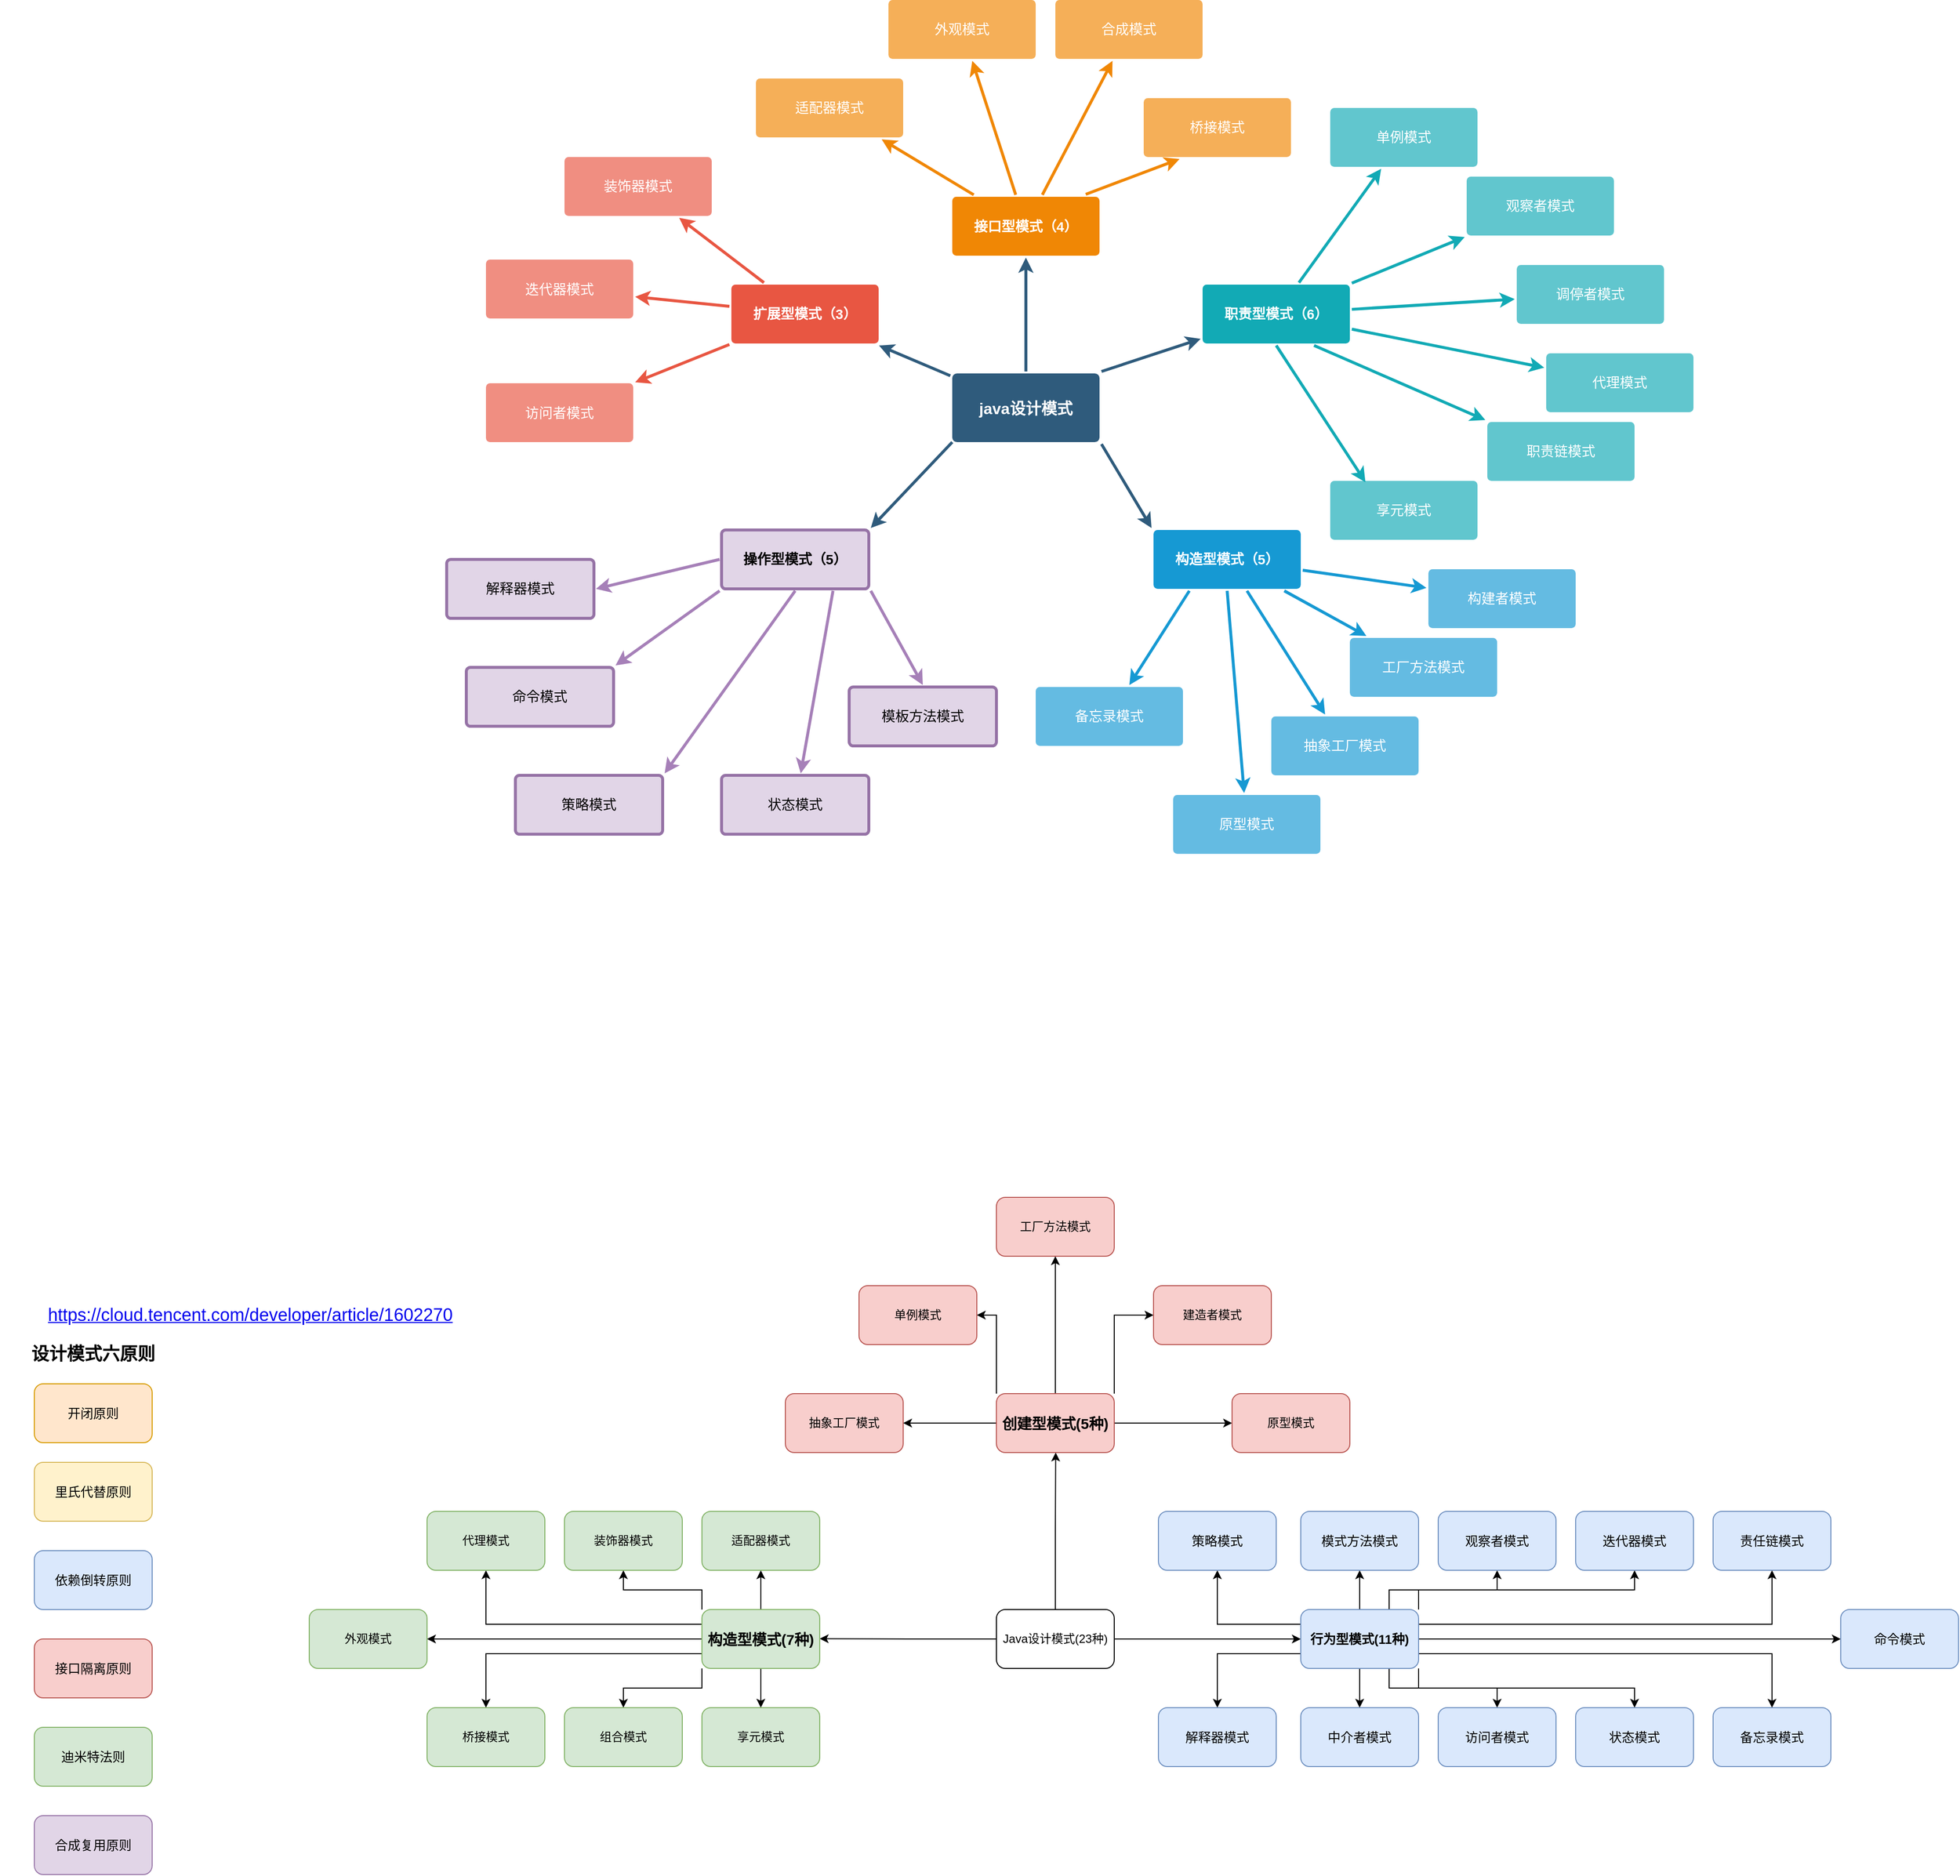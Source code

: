 <mxfile version="20.3.3" type="github">
  <diagram id="6a731a19-8d31-9384-78a2-239565b7b9f0" name="Page-1">
    <mxGraphModel dx="3200" dy="1978" grid="1" gridSize="10" guides="1" tooltips="1" connect="1" arrows="1" fold="1" page="1" pageScale="1" pageWidth="1169" pageHeight="827" background="none" math="0" shadow="0">
      <root>
        <mxCell id="0" />
        <mxCell id="1" parent="0" />
        <mxCell id="1745" value="" style="edgeStyle=none;rounded=0;jumpStyle=none;html=1;shadow=0;labelBackgroundColor=none;startArrow=none;startFill=0;endArrow=classic;endFill=1;jettySize=auto;orthogonalLoop=1;strokeColor=#2F5B7C;strokeWidth=3;fontFamily=Helvetica;fontSize=16;fontColor=#23445D;spacing=5;" parent="1" source="1749" target="1764" edge="1">
          <mxGeometry relative="1" as="geometry" />
        </mxCell>
        <mxCell id="1746" value="" style="edgeStyle=none;rounded=0;jumpStyle=none;html=1;shadow=0;labelBackgroundColor=none;startArrow=none;startFill=0;endArrow=classic;endFill=1;jettySize=auto;orthogonalLoop=1;strokeColor=#2F5B7C;strokeWidth=3;fontFamily=Helvetica;fontSize=16;fontColor=#23445D;spacing=5;exitX=1;exitY=0;exitDx=0;exitDy=0;" parent="1" source="1749" target="1771" edge="1">
          <mxGeometry relative="1" as="geometry" />
        </mxCell>
        <mxCell id="1747" value="" style="edgeStyle=none;rounded=0;jumpStyle=none;html=1;shadow=0;labelBackgroundColor=none;startArrow=none;startFill=0;endArrow=classic;endFill=1;jettySize=auto;orthogonalLoop=1;strokeColor=#2F5B7C;strokeWidth=3;fontFamily=Helvetica;fontSize=16;fontColor=#23445D;spacing=5;exitX=1;exitY=1;exitDx=0;exitDy=0;entryX=0;entryY=0;entryDx=0;entryDy=0;" parent="1" source="1749" target="1760" edge="1">
          <mxGeometry relative="1" as="geometry" />
        </mxCell>
        <mxCell id="1748" value="" style="edgeStyle=none;rounded=0;jumpStyle=none;html=1;shadow=0;labelBackgroundColor=none;startArrow=none;startFill=0;endArrow=classic;endFill=1;jettySize=auto;orthogonalLoop=1;strokeColor=#2F5B7C;strokeWidth=3;fontFamily=Helvetica;fontSize=16;fontColor=#23445D;spacing=5;" parent="1" source="1749" target="1753" edge="1">
          <mxGeometry relative="1" as="geometry" />
        </mxCell>
        <mxCell id="1749" value="java设计模式" style="rounded=1;whiteSpace=wrap;html=1;shadow=0;labelBackgroundColor=none;strokeColor=none;strokeWidth=3;fillColor=#2F5B7C;fontFamily=Helvetica;fontSize=16;fontColor=#FFFFFF;align=center;fontStyle=1;spacing=5;arcSize=7;perimeterSpacing=2;" parent="1" vertex="1">
          <mxGeometry x="495" y="380.5" width="150" height="70" as="geometry" />
        </mxCell>
        <mxCell id="1750" value="" style="edgeStyle=none;rounded=1;jumpStyle=none;html=1;shadow=0;labelBackgroundColor=none;startArrow=none;startFill=0;jettySize=auto;orthogonalLoop=1;strokeColor=#E85642;strokeWidth=3;fontFamily=Helvetica;fontSize=14;fontColor=#FFFFFF;spacing=5;fontStyle=1;fillColor=#b0e3e6;" parent="1" source="1753" target="1756" edge="1">
          <mxGeometry relative="1" as="geometry" />
        </mxCell>
        <mxCell id="1751" value="" style="edgeStyle=none;rounded=1;jumpStyle=none;html=1;shadow=0;labelBackgroundColor=none;startArrow=none;startFill=0;jettySize=auto;orthogonalLoop=1;strokeColor=#E85642;strokeWidth=3;fontFamily=Helvetica;fontSize=14;fontColor=#FFFFFF;spacing=5;fontStyle=1;fillColor=#b0e3e6;" parent="1" source="1753" target="1755" edge="1">
          <mxGeometry relative="1" as="geometry" />
        </mxCell>
        <mxCell id="1752" value="" style="edgeStyle=none;rounded=1;jumpStyle=none;html=1;shadow=0;labelBackgroundColor=none;startArrow=none;startFill=0;jettySize=auto;orthogonalLoop=1;strokeColor=#E85642;strokeWidth=3;fontFamily=Helvetica;fontSize=14;fontColor=#FFFFFF;spacing=5;fontStyle=1;fillColor=#b0e3e6;" parent="1" source="1753" target="1754" edge="1">
          <mxGeometry relative="1" as="geometry" />
        </mxCell>
        <mxCell id="1753" value="扩展型模式（3）" style="rounded=1;whiteSpace=wrap;html=1;shadow=0;labelBackgroundColor=none;strokeColor=none;strokeWidth=3;fillColor=#e85642;fontFamily=Helvetica;fontSize=14;fontColor=#FFFFFF;align=center;spacing=5;fontStyle=1;arcSize=7;perimeterSpacing=2;" parent="1" vertex="1">
          <mxGeometry x="270" y="290" width="150" height="60" as="geometry" />
        </mxCell>
        <mxCell id="1754" value="访问者模式" style="rounded=1;whiteSpace=wrap;html=1;shadow=0;labelBackgroundColor=none;strokeColor=none;strokeWidth=3;fillColor=#f08e81;fontFamily=Helvetica;fontSize=14;fontColor=#FFFFFF;align=center;spacing=5;fontStyle=0;arcSize=7;perimeterSpacing=2;" parent="1" vertex="1">
          <mxGeometry x="20" y="390.5" width="150" height="60" as="geometry" />
        </mxCell>
        <mxCell id="1755" value="迭代器模式" style="rounded=1;whiteSpace=wrap;html=1;shadow=0;labelBackgroundColor=none;strokeColor=none;strokeWidth=3;fillColor=#f08e81;fontFamily=Helvetica;fontSize=14;fontColor=#FFFFFF;align=center;spacing=5;fontStyle=0;arcSize=7;perimeterSpacing=2;" parent="1" vertex="1">
          <mxGeometry x="20" y="264.5" width="150" height="60" as="geometry" />
        </mxCell>
        <mxCell id="1756" value="装饰器模式" style="rounded=1;whiteSpace=wrap;html=1;shadow=0;labelBackgroundColor=none;strokeColor=none;strokeWidth=3;fillColor=#f08e81;fontFamily=Helvetica;fontSize=14;fontColor=#FFFFFF;align=center;spacing=5;fontStyle=0;arcSize=7;perimeterSpacing=2;" parent="1" vertex="1">
          <mxGeometry x="100" y="160" width="150" height="60" as="geometry" />
        </mxCell>
        <mxCell id="1757" value="" style="edgeStyle=none;rounded=0;jumpStyle=none;html=1;shadow=0;labelBackgroundColor=none;startArrow=none;startFill=0;endArrow=classic;endFill=1;jettySize=auto;orthogonalLoop=1;strokeColor=#1699D3;strokeWidth=3;fontFamily=Helvetica;fontSize=14;fontColor=#FFFFFF;spacing=5;" parent="1" source="1760" target="1763" edge="1">
          <mxGeometry relative="1" as="geometry" />
        </mxCell>
        <mxCell id="1758" value="" style="edgeStyle=none;rounded=0;jumpStyle=none;html=1;shadow=0;labelBackgroundColor=none;startArrow=none;startFill=0;endArrow=classic;endFill=1;jettySize=auto;orthogonalLoop=1;strokeColor=#1699D3;strokeWidth=3;fontFamily=Helvetica;fontSize=14;fontColor=#FFFFFF;spacing=5;" parent="1" source="1760" target="1762" edge="1">
          <mxGeometry relative="1" as="geometry" />
        </mxCell>
        <mxCell id="1759" value="" style="edgeStyle=none;rounded=0;jumpStyle=none;html=1;shadow=0;labelBackgroundColor=none;startArrow=none;startFill=0;endArrow=classic;endFill=1;jettySize=auto;orthogonalLoop=1;strokeColor=#1699D3;strokeWidth=3;fontFamily=Helvetica;fontSize=14;fontColor=#FFFFFF;spacing=5;" parent="1" source="1760" target="1761" edge="1">
          <mxGeometry relative="1" as="geometry" />
        </mxCell>
        <mxCell id="1760" value="构造型模式（5）" style="rounded=1;whiteSpace=wrap;html=1;shadow=0;labelBackgroundColor=none;strokeColor=none;strokeWidth=3;fillColor=#1699d3;fontFamily=Helvetica;fontSize=14;fontColor=#FFFFFF;align=center;spacing=5;fontStyle=1;arcSize=7;perimeterSpacing=2;" parent="1" vertex="1">
          <mxGeometry x="700" y="540" width="150" height="60" as="geometry" />
        </mxCell>
        <mxCell id="1761" value="构建者模式" style="rounded=1;whiteSpace=wrap;html=1;shadow=0;labelBackgroundColor=none;strokeColor=none;strokeWidth=3;fillColor=#64bbe2;fontFamily=Helvetica;fontSize=14;fontColor=#FFFFFF;align=center;spacing=5;arcSize=7;perimeterSpacing=2;" parent="1" vertex="1">
          <mxGeometry x="980" y="580" width="150" height="60" as="geometry" />
        </mxCell>
        <mxCell id="1762" value="工厂方法模式" style="rounded=1;whiteSpace=wrap;html=1;shadow=0;labelBackgroundColor=none;strokeColor=none;strokeWidth=3;fillColor=#64bbe2;fontFamily=Helvetica;fontSize=14;fontColor=#FFFFFF;align=center;spacing=5;arcSize=7;perimeterSpacing=2;" parent="1" vertex="1">
          <mxGeometry x="900" y="650" width="150" height="60" as="geometry" />
        </mxCell>
        <mxCell id="1763" value="抽象工厂模式" style="rounded=1;whiteSpace=wrap;html=1;shadow=0;labelBackgroundColor=none;strokeColor=none;strokeWidth=3;fillColor=#64bbe2;fontFamily=Helvetica;fontSize=14;fontColor=#FFFFFF;align=center;spacing=5;arcSize=7;perimeterSpacing=2;" parent="1" vertex="1">
          <mxGeometry x="820" y="730" width="150" height="60" as="geometry" />
        </mxCell>
        <mxCell id="1764" value="接口型模式（4）" style="rounded=1;whiteSpace=wrap;html=1;shadow=0;labelBackgroundColor=none;strokeColor=none;strokeWidth=3;fillColor=#F08705;fontFamily=Helvetica;fontSize=14;fontColor=#FFFFFF;align=center;spacing=5;fontStyle=1;arcSize=7;perimeterSpacing=2;" parent="1" vertex="1">
          <mxGeometry x="495" y="200.5" width="150" height="60" as="geometry" />
        </mxCell>
        <mxCell id="1765" value="合成模式" style="rounded=1;whiteSpace=wrap;html=1;shadow=0;labelBackgroundColor=none;strokeColor=none;strokeWidth=3;fillColor=#f5af58;fontFamily=Helvetica;fontSize=14;fontColor=#FFFFFF;align=center;spacing=5;arcSize=7;perimeterSpacing=2;" parent="1" vertex="1">
          <mxGeometry x="600" width="150" height="60" as="geometry" />
        </mxCell>
        <mxCell id="1766" value="" style="edgeStyle=none;rounded=0;jumpStyle=none;html=1;shadow=0;labelBackgroundColor=none;startArrow=none;startFill=0;endArrow=classic;endFill=1;jettySize=auto;orthogonalLoop=1;strokeColor=#F08705;strokeWidth=3;fontFamily=Helvetica;fontSize=14;fontColor=#FFFFFF;spacing=5;" parent="1" source="1764" target="1765" edge="1">
          <mxGeometry relative="1" as="geometry" />
        </mxCell>
        <mxCell id="1767" value="外观模式" style="rounded=1;whiteSpace=wrap;html=1;shadow=0;labelBackgroundColor=none;strokeColor=none;strokeWidth=3;fillColor=#f5af58;fontFamily=Helvetica;fontSize=14;fontColor=#FFFFFF;align=center;spacing=5;arcSize=7;perimeterSpacing=2;" parent="1" vertex="1">
          <mxGeometry x="430" width="150" height="60" as="geometry" />
        </mxCell>
        <mxCell id="1768" value="" style="edgeStyle=none;rounded=0;jumpStyle=none;html=1;shadow=0;labelBackgroundColor=none;startArrow=none;startFill=0;endArrow=classic;endFill=1;jettySize=auto;orthogonalLoop=1;strokeColor=#F08705;strokeWidth=3;fontFamily=Helvetica;fontSize=14;fontColor=#FFFFFF;spacing=5;" parent="1" source="1764" target="1767" edge="1">
          <mxGeometry relative="1" as="geometry" />
        </mxCell>
        <mxCell id="1769" value="适配器模式" style="rounded=1;whiteSpace=wrap;html=1;shadow=0;labelBackgroundColor=none;strokeColor=none;strokeWidth=3;fillColor=#f5af58;fontFamily=Helvetica;fontSize=14;fontColor=#FFFFFF;align=center;spacing=5;arcSize=7;perimeterSpacing=2;" parent="1" vertex="1">
          <mxGeometry x="295" y="80" width="150" height="60" as="geometry" />
        </mxCell>
        <mxCell id="1770" value="" style="edgeStyle=none;rounded=0;jumpStyle=none;html=1;shadow=0;labelBackgroundColor=none;startArrow=none;startFill=0;endArrow=classic;endFill=1;jettySize=auto;orthogonalLoop=1;strokeColor=#F08705;strokeWidth=3;fontFamily=Helvetica;fontSize=14;fontColor=#FFFFFF;spacing=5;" parent="1" source="1764" target="1769" edge="1">
          <mxGeometry relative="1" as="geometry" />
        </mxCell>
        <mxCell id="1771" value="职责型模式（6）" style="rounded=1;whiteSpace=wrap;html=1;shadow=0;labelBackgroundColor=none;strokeColor=none;strokeWidth=3;fillColor=#12aab5;fontFamily=Helvetica;fontSize=14;fontColor=#FFFFFF;align=center;spacing=5;fontStyle=1;arcSize=7;perimeterSpacing=2;" parent="1" vertex="1">
          <mxGeometry x="750" y="290.0" width="150" height="60" as="geometry" />
        </mxCell>
        <mxCell id="1772" value="代理模式" style="rounded=1;whiteSpace=wrap;html=1;shadow=0;labelBackgroundColor=none;strokeColor=none;strokeWidth=3;fillColor=#61c6ce;fontFamily=Helvetica;fontSize=14;fontColor=#FFFFFF;align=center;spacing=5;fontStyle=0;arcSize=7;perimeterSpacing=2;" parent="1" vertex="1">
          <mxGeometry x="1100" y="360" width="150" height="60" as="geometry" />
        </mxCell>
        <mxCell id="1773" value="" style="edgeStyle=none;rounded=1;jumpStyle=none;html=1;shadow=0;labelBackgroundColor=none;startArrow=none;startFill=0;jettySize=auto;orthogonalLoop=1;strokeColor=#12AAB5;strokeWidth=3;fontFamily=Helvetica;fontSize=14;fontColor=#FFFFFF;spacing=5;fontStyle=1;fillColor=#b0e3e6;" parent="1" source="1771" target="1772" edge="1">
          <mxGeometry relative="1" as="geometry" />
        </mxCell>
        <mxCell id="1774" value="调停者模式" style="rounded=1;whiteSpace=wrap;html=1;shadow=0;labelBackgroundColor=none;strokeColor=none;strokeWidth=3;fillColor=#61c6ce;fontFamily=Helvetica;fontSize=14;fontColor=#FFFFFF;align=center;spacing=5;fontStyle=0;arcSize=7;perimeterSpacing=2;" parent="1" vertex="1">
          <mxGeometry x="1070" y="270" width="150" height="60" as="geometry" />
        </mxCell>
        <mxCell id="1775" value="" style="edgeStyle=none;rounded=1;jumpStyle=none;html=1;shadow=0;labelBackgroundColor=none;startArrow=none;startFill=0;jettySize=auto;orthogonalLoop=1;strokeColor=#12AAB5;strokeWidth=3;fontFamily=Helvetica;fontSize=14;fontColor=#FFFFFF;spacing=5;fontStyle=1;fillColor=#b0e3e6;" parent="1" source="1771" target="1774" edge="1">
          <mxGeometry relative="1" as="geometry" />
        </mxCell>
        <mxCell id="1776" value="观察者模式" style="rounded=1;whiteSpace=wrap;html=1;shadow=0;labelBackgroundColor=none;strokeColor=none;strokeWidth=3;fillColor=#61c6ce;fontFamily=Helvetica;fontSize=14;fontColor=#FFFFFF;align=center;spacing=5;fontStyle=0;arcSize=7;perimeterSpacing=2;" parent="1" vertex="1">
          <mxGeometry x="1019" y="180" width="150" height="60" as="geometry" />
        </mxCell>
        <mxCell id="1777" value="" style="edgeStyle=none;rounded=1;jumpStyle=none;html=1;shadow=0;labelBackgroundColor=none;startArrow=none;startFill=0;jettySize=auto;orthogonalLoop=1;strokeColor=#12AAB5;strokeWidth=3;fontFamily=Helvetica;fontSize=14;fontColor=#FFFFFF;spacing=5;fontStyle=1;fillColor=#b0e3e6;" parent="1" source="1771" target="1776" edge="1">
          <mxGeometry relative="1" as="geometry" />
        </mxCell>
        <mxCell id="1778" value="单例模式" style="rounded=1;whiteSpace=wrap;html=1;shadow=0;labelBackgroundColor=none;strokeColor=none;strokeWidth=3;fillColor=#61c6ce;fontFamily=Helvetica;fontSize=14;fontColor=#FFFFFF;align=center;spacing=5;fontStyle=0;arcSize=7;perimeterSpacing=2;" parent="1" vertex="1">
          <mxGeometry x="880" y="110" width="150" height="60" as="geometry" />
        </mxCell>
        <mxCell id="1779" value="" style="edgeStyle=none;rounded=1;jumpStyle=none;html=1;shadow=0;labelBackgroundColor=none;startArrow=none;startFill=0;jettySize=auto;orthogonalLoop=1;strokeColor=#12AAB5;strokeWidth=3;fontFamily=Helvetica;fontSize=14;fontColor=#FFFFFF;spacing=5;fontStyle=1;fillColor=#b0e3e6;" parent="1" source="1771" target="1778" edge="1">
          <mxGeometry relative="1" as="geometry" />
        </mxCell>
        <mxCell id="4a9uGaRd72NeFOy7xEUE-1779" value="桥接模式" style="rounded=1;whiteSpace=wrap;html=1;shadow=0;labelBackgroundColor=none;strokeColor=none;strokeWidth=3;fillColor=#f5af58;fontFamily=Helvetica;fontSize=14;fontColor=#FFFFFF;align=center;spacing=5;arcSize=7;perimeterSpacing=2;" parent="1" vertex="1">
          <mxGeometry x="690" y="100" width="150" height="60" as="geometry" />
        </mxCell>
        <mxCell id="4a9uGaRd72NeFOy7xEUE-1781" value="" style="edgeStyle=none;rounded=0;jumpStyle=none;html=1;shadow=0;labelBackgroundColor=none;startArrow=none;startFill=0;endArrow=classic;endFill=1;jettySize=auto;orthogonalLoop=1;strokeColor=#F08705;strokeWidth=3;fontFamily=Helvetica;fontSize=14;fontColor=#FFFFFF;spacing=5;exitX=0.896;exitY=-0.008;exitDx=0;exitDy=0;exitPerimeter=0;entryX=0.25;entryY=1;entryDx=0;entryDy=0;" parent="1" source="1764" target="4a9uGaRd72NeFOy7xEUE-1779" edge="1">
          <mxGeometry relative="1" as="geometry">
            <mxPoint x="614.164" y="208.5" as="sourcePoint" />
            <mxPoint x="740" y="170" as="targetPoint" />
          </mxGeometry>
        </mxCell>
        <mxCell id="4a9uGaRd72NeFOy7xEUE-1783" value="" style="edgeStyle=none;rounded=1;jumpStyle=none;html=1;shadow=0;labelBackgroundColor=none;startArrow=none;startFill=0;jettySize=auto;orthogonalLoop=1;strokeColor=#12AAB5;strokeWidth=3;fontFamily=Helvetica;fontSize=14;fontColor=#FFFFFF;spacing=5;fontStyle=1;fillColor=#b0e3e6;exitX=0.75;exitY=1;exitDx=0;exitDy=0;entryX=0;entryY=0;entryDx=0;entryDy=0;" parent="1" source="1771" target="4a9uGaRd72NeFOy7xEUE-1784" edge="1">
          <mxGeometry relative="1" as="geometry">
            <mxPoint x="940" y="450" as="sourcePoint" />
            <mxPoint x="1078" y="457.54" as="targetPoint" />
          </mxGeometry>
        </mxCell>
        <mxCell id="4a9uGaRd72NeFOy7xEUE-1784" value="职责链模式" style="rounded=1;whiteSpace=wrap;html=1;shadow=0;labelBackgroundColor=none;strokeColor=none;strokeWidth=3;fillColor=#61c6ce;fontFamily=Helvetica;fontSize=14;fontColor=#FFFFFF;align=center;spacing=5;fontStyle=0;arcSize=7;perimeterSpacing=2;" parent="1" vertex="1">
          <mxGeometry x="1040" y="430" width="150" height="60" as="geometry" />
        </mxCell>
        <mxCell id="4a9uGaRd72NeFOy7xEUE-1785" value="享元模式" style="rounded=1;whiteSpace=wrap;html=1;shadow=0;labelBackgroundColor=none;strokeColor=none;strokeWidth=3;fillColor=#61c6ce;fontFamily=Helvetica;fontSize=14;fontColor=#FFFFFF;align=center;spacing=5;fontStyle=0;arcSize=7;perimeterSpacing=2;" parent="1" vertex="1">
          <mxGeometry x="880" y="490" width="150" height="60" as="geometry" />
        </mxCell>
        <mxCell id="4a9uGaRd72NeFOy7xEUE-1786" value="" style="edgeStyle=none;rounded=1;jumpStyle=none;html=1;shadow=0;labelBackgroundColor=none;startArrow=none;startFill=0;jettySize=auto;orthogonalLoop=1;strokeColor=#12AAB5;strokeWidth=3;fontFamily=Helvetica;fontSize=14;fontColor=#FFFFFF;spacing=5;fontStyle=1;fillColor=#b0e3e6;exitX=0.5;exitY=1;exitDx=0;exitDy=0;entryX=0.246;entryY=0.052;entryDx=0;entryDy=0;entryPerimeter=0;" parent="1" source="1771" target="4a9uGaRd72NeFOy7xEUE-1785" edge="1">
          <mxGeometry relative="1" as="geometry">
            <mxPoint x="890.004" y="445.498" as="sourcePoint" />
            <mxPoint x="984.7" y="519.71" as="targetPoint" />
          </mxGeometry>
        </mxCell>
        <mxCell id="4a9uGaRd72NeFOy7xEUE-1787" value="" style="edgeStyle=none;rounded=0;jumpStyle=none;html=1;shadow=0;labelBackgroundColor=none;startArrow=none;startFill=0;endArrow=classic;endFill=1;jettySize=auto;orthogonalLoop=1;strokeColor=#1699D3;strokeWidth=3;fontFamily=Helvetica;fontSize=14;fontColor=#FFFFFF;spacing=5;exitX=0.5;exitY=1;exitDx=0;exitDy=0;" parent="1" source="1760" target="4a9uGaRd72NeFOy7xEUE-1788" edge="1">
          <mxGeometry relative="1" as="geometry">
            <mxPoint x="671.04" y="642.5" as="sourcePoint" />
          </mxGeometry>
        </mxCell>
        <mxCell id="4a9uGaRd72NeFOy7xEUE-1788" value="原型模式" style="rounded=1;whiteSpace=wrap;html=1;shadow=0;labelBackgroundColor=none;strokeColor=none;strokeWidth=3;fillColor=#64bbe2;fontFamily=Helvetica;fontSize=14;fontColor=#FFFFFF;align=center;spacing=5;arcSize=7;perimeterSpacing=2;" parent="1" vertex="1">
          <mxGeometry x="720" y="810" width="150" height="60" as="geometry" />
        </mxCell>
        <mxCell id="4a9uGaRd72NeFOy7xEUE-1789" value="" style="edgeStyle=none;rounded=0;jumpStyle=none;html=1;shadow=0;labelBackgroundColor=none;startArrow=none;startFill=0;endArrow=classic;endFill=1;jettySize=auto;orthogonalLoop=1;strokeColor=#1699D3;strokeWidth=3;fontFamily=Helvetica;fontSize=14;fontColor=#FFFFFF;spacing=5;exitX=0.25;exitY=1;exitDx=0;exitDy=0;" parent="1" source="1760" target="4a9uGaRd72NeFOy7xEUE-1790" edge="1">
          <mxGeometry relative="1" as="geometry">
            <mxPoint x="750" y="610" as="sourcePoint" />
          </mxGeometry>
        </mxCell>
        <mxCell id="4a9uGaRd72NeFOy7xEUE-1790" value="备忘录模式" style="rounded=1;whiteSpace=wrap;html=1;shadow=0;labelBackgroundColor=none;strokeColor=none;strokeWidth=3;fillColor=#64bbe2;fontFamily=Helvetica;fontSize=14;fontColor=#FFFFFF;align=center;spacing=5;arcSize=7;perimeterSpacing=2;" parent="1" vertex="1">
          <mxGeometry x="580" y="700" width="150" height="60" as="geometry" />
        </mxCell>
        <mxCell id="4a9uGaRd72NeFOy7xEUE-1791" value="操作型模式（5）" style="rounded=1;whiteSpace=wrap;html=1;shadow=0;labelBackgroundColor=none;strokeColor=#9673a6;strokeWidth=3;fillColor=#e1d5e7;fontFamily=Helvetica;fontSize=14;align=center;spacing=5;fontStyle=1;arcSize=7;perimeterSpacing=2;" parent="1" vertex="1">
          <mxGeometry x="260" y="540" width="150" height="60" as="geometry" />
        </mxCell>
        <mxCell id="4a9uGaRd72NeFOy7xEUE-1792" value="" style="edgeStyle=none;rounded=0;jumpStyle=none;html=1;shadow=0;labelBackgroundColor=none;startArrow=none;startFill=0;endArrow=classic;endFill=1;jettySize=auto;orthogonalLoop=1;strokeColor=#2F5B7C;strokeWidth=3;fontFamily=Helvetica;fontSize=16;fontColor=#23445D;spacing=5;exitX=1;exitY=1;exitDx=0;exitDy=0;entryX=1;entryY=0;entryDx=0;entryDy=0;" parent="1" target="4a9uGaRd72NeFOy7xEUE-1791" edge="1">
          <mxGeometry relative="1" as="geometry">
            <mxPoint x="495" y="450.5" as="sourcePoint" />
            <mxPoint x="546" y="536" as="targetPoint" />
          </mxGeometry>
        </mxCell>
        <mxCell id="4a9uGaRd72NeFOy7xEUE-1793" value="" style="edgeStyle=none;rounded=0;jumpStyle=none;html=1;shadow=0;labelBackgroundColor=none;startArrow=none;startFill=0;endArrow=classic;endFill=1;jettySize=auto;orthogonalLoop=1;strokeColor=#A680B8;strokeWidth=3;fontFamily=Helvetica;fontSize=14;fontColor=#FFFFFF;spacing=5;exitX=0;exitY=0.5;exitDx=0;exitDy=0;fillColor=#D5E8D4;entryX=1;entryY=0.5;entryDx=0;entryDy=0;" parent="1" source="4a9uGaRd72NeFOy7xEUE-1791" target="4a9uGaRd72NeFOy7xEUE-1795" edge="1">
          <mxGeometry relative="1" as="geometry">
            <mxPoint x="260" y="600" as="sourcePoint" />
            <mxPoint x="200" y="700" as="targetPoint" />
          </mxGeometry>
        </mxCell>
        <mxCell id="4a9uGaRd72NeFOy7xEUE-1794" value="命令模式" style="rounded=1;whiteSpace=wrap;html=1;shadow=0;labelBackgroundColor=none;strokeColor=#9673a6;strokeWidth=3;fillColor=#e1d5e7;fontFamily=Helvetica;fontSize=14;align=center;spacing=5;arcSize=7;perimeterSpacing=2;" parent="1" vertex="1">
          <mxGeometry y="680" width="150" height="60" as="geometry" />
        </mxCell>
        <mxCell id="4a9uGaRd72NeFOy7xEUE-1795" value="解释器模式" style="rounded=1;whiteSpace=wrap;html=1;shadow=0;labelBackgroundColor=none;strokeColor=#9673a6;strokeWidth=3;fillColor=#e1d5e7;fontFamily=Helvetica;fontSize=14;align=center;spacing=5;arcSize=7;perimeterSpacing=2;" parent="1" vertex="1">
          <mxGeometry x="-20" y="570" width="150" height="60" as="geometry" />
        </mxCell>
        <mxCell id="4a9uGaRd72NeFOy7xEUE-1796" value="策略模式" style="rounded=1;whiteSpace=wrap;html=1;shadow=0;labelBackgroundColor=none;strokeColor=#9673a6;strokeWidth=3;fillColor=#e1d5e7;fontFamily=Helvetica;fontSize=14;align=center;spacing=5;arcSize=7;perimeterSpacing=2;" parent="1" vertex="1">
          <mxGeometry x="50" y="790" width="150" height="60" as="geometry" />
        </mxCell>
        <mxCell id="4a9uGaRd72NeFOy7xEUE-1797" value="状态模式" style="rounded=1;whiteSpace=wrap;html=1;shadow=0;labelBackgroundColor=none;strokeColor=#9673a6;strokeWidth=3;fillColor=#e1d5e7;fontFamily=Helvetica;fontSize=14;align=center;spacing=5;arcSize=7;perimeterSpacing=2;" parent="1" vertex="1">
          <mxGeometry x="260" y="790" width="150" height="60" as="geometry" />
        </mxCell>
        <mxCell id="4a9uGaRd72NeFOy7xEUE-1798" value="模板方法模式" style="rounded=1;whiteSpace=wrap;html=1;shadow=0;labelBackgroundColor=none;strokeColor=#9673a6;strokeWidth=3;fillColor=#e1d5e7;fontFamily=Helvetica;fontSize=14;align=center;spacing=5;arcSize=7;perimeterSpacing=2;" parent="1" vertex="1">
          <mxGeometry x="390" y="700" width="150" height="60" as="geometry" />
        </mxCell>
        <mxCell id="4a9uGaRd72NeFOy7xEUE-1799" value="" style="edgeStyle=none;rounded=0;jumpStyle=none;html=1;shadow=0;labelBackgroundColor=none;startArrow=none;startFill=0;endArrow=classic;endFill=1;jettySize=auto;orthogonalLoop=1;strokeColor=#A680B8;strokeWidth=3;fontFamily=Helvetica;fontSize=14;fontColor=#FFFFFF;spacing=5;exitX=0;exitY=1;exitDx=0;exitDy=0;fillColor=#D5E8D4;entryX=1;entryY=0;entryDx=0;entryDy=0;" parent="1" source="4a9uGaRd72NeFOy7xEUE-1791" target="4a9uGaRd72NeFOy7xEUE-1794" edge="1">
          <mxGeometry relative="1" as="geometry">
            <mxPoint x="268" y="580" as="sourcePoint" />
            <mxPoint x="142" y="610" as="targetPoint" />
          </mxGeometry>
        </mxCell>
        <mxCell id="4a9uGaRd72NeFOy7xEUE-1800" value="" style="edgeStyle=none;rounded=0;jumpStyle=none;html=1;shadow=0;labelBackgroundColor=none;startArrow=none;startFill=0;endArrow=classic;endFill=1;jettySize=auto;orthogonalLoop=1;strokeColor=#A680B8;strokeWidth=3;fontFamily=Helvetica;fontSize=14;fontColor=#FFFFFF;spacing=5;exitX=0.5;exitY=1;exitDx=0;exitDy=0;fillColor=#D5E8D4;entryX=1;entryY=0;entryDx=0;entryDy=0;" parent="1" source="4a9uGaRd72NeFOy7xEUE-1791" target="4a9uGaRd72NeFOy7xEUE-1796" edge="1">
          <mxGeometry relative="1" as="geometry">
            <mxPoint x="278" y="590" as="sourcePoint" />
            <mxPoint x="152" y="620" as="targetPoint" />
          </mxGeometry>
        </mxCell>
        <mxCell id="4a9uGaRd72NeFOy7xEUE-1801" value="" style="edgeStyle=none;rounded=0;jumpStyle=none;html=1;shadow=0;labelBackgroundColor=none;startArrow=none;startFill=0;endArrow=classic;endFill=1;jettySize=auto;orthogonalLoop=1;strokeColor=#A680B8;strokeWidth=3;fontFamily=Helvetica;fontSize=14;fontColor=#FFFFFF;spacing=5;exitX=0.75;exitY=1;exitDx=0;exitDy=0;fillColor=#D5E8D4;" parent="1" source="4a9uGaRd72NeFOy7xEUE-1791" target="4a9uGaRd72NeFOy7xEUE-1797" edge="1">
          <mxGeometry relative="1" as="geometry">
            <mxPoint x="288" y="600" as="sourcePoint" />
            <mxPoint x="162" y="630" as="targetPoint" />
          </mxGeometry>
        </mxCell>
        <mxCell id="4a9uGaRd72NeFOy7xEUE-1802" value="" style="edgeStyle=none;rounded=0;jumpStyle=none;html=1;shadow=0;labelBackgroundColor=none;startArrow=none;startFill=0;endArrow=classic;endFill=1;jettySize=auto;orthogonalLoop=1;strokeColor=#A680B8;strokeWidth=3;fontFamily=Helvetica;fontSize=14;fontColor=#FFFFFF;spacing=5;exitX=1;exitY=1;exitDx=0;exitDy=0;fillColor=#D5E8D4;entryX=0.5;entryY=0;entryDx=0;entryDy=0;" parent="1" source="4a9uGaRd72NeFOy7xEUE-1791" target="4a9uGaRd72NeFOy7xEUE-1798" edge="1">
          <mxGeometry relative="1" as="geometry">
            <mxPoint x="298" y="610" as="sourcePoint" />
            <mxPoint x="172" y="640" as="targetPoint" />
          </mxGeometry>
        </mxCell>
        <mxCell id="4kRK0BYigSoJ91SEgmZK-1784" style="edgeStyle=orthogonalEdgeStyle;rounded=0;orthogonalLoop=1;jettySize=auto;html=1;exitX=0.5;exitY=0;exitDx=0;exitDy=0;" edge="1" parent="1" source="4kRK0BYigSoJ91SEgmZK-1782">
          <mxGeometry relative="1" as="geometry">
            <mxPoint x="600.353" y="1480" as="targetPoint" />
          </mxGeometry>
        </mxCell>
        <mxCell id="4kRK0BYigSoJ91SEgmZK-1786" style="edgeStyle=orthogonalEdgeStyle;rounded=0;orthogonalLoop=1;jettySize=auto;html=1;exitX=0;exitY=0.5;exitDx=0;exitDy=0;" edge="1" parent="1" source="4kRK0BYigSoJ91SEgmZK-1782">
          <mxGeometry relative="1" as="geometry">
            <mxPoint x="360" y="1669.706" as="targetPoint" />
          </mxGeometry>
        </mxCell>
        <mxCell id="4kRK0BYigSoJ91SEgmZK-1789" style="edgeStyle=orthogonalEdgeStyle;rounded=0;orthogonalLoop=1;jettySize=auto;html=1;exitX=1;exitY=0.5;exitDx=0;exitDy=0;entryX=0;entryY=0.5;entryDx=0;entryDy=0;" edge="1" parent="1" source="4kRK0BYigSoJ91SEgmZK-1782" target="4kRK0BYigSoJ91SEgmZK-1788">
          <mxGeometry relative="1" as="geometry" />
        </mxCell>
        <mxCell id="4kRK0BYigSoJ91SEgmZK-1782" value="Java设计模式(23种)" style="rounded=1;whiteSpace=wrap;html=1;" vertex="1" parent="1">
          <mxGeometry x="540" y="1640" width="120" height="60" as="geometry" />
        </mxCell>
        <mxCell id="4kRK0BYigSoJ91SEgmZK-1795" style="edgeStyle=orthogonalEdgeStyle;rounded=0;orthogonalLoop=1;jettySize=auto;html=1;exitX=0;exitY=0.5;exitDx=0;exitDy=0;entryX=1;entryY=0.5;entryDx=0;entryDy=0;" edge="1" parent="1" source="4kRK0BYigSoJ91SEgmZK-1785" target="4kRK0BYigSoJ91SEgmZK-1790">
          <mxGeometry relative="1" as="geometry" />
        </mxCell>
        <mxCell id="4kRK0BYigSoJ91SEgmZK-1796" style="edgeStyle=orthogonalEdgeStyle;rounded=0;orthogonalLoop=1;jettySize=auto;html=1;exitX=1;exitY=0.5;exitDx=0;exitDy=0;entryX=0;entryY=0.5;entryDx=0;entryDy=0;" edge="1" parent="1" source="4kRK0BYigSoJ91SEgmZK-1785" target="4kRK0BYigSoJ91SEgmZK-1794">
          <mxGeometry relative="1" as="geometry" />
        </mxCell>
        <mxCell id="4kRK0BYigSoJ91SEgmZK-1797" style="edgeStyle=orthogonalEdgeStyle;rounded=0;orthogonalLoop=1;jettySize=auto;html=1;exitX=1;exitY=0;exitDx=0;exitDy=0;entryX=0;entryY=0.5;entryDx=0;entryDy=0;" edge="1" parent="1" source="4kRK0BYigSoJ91SEgmZK-1785" target="4kRK0BYigSoJ91SEgmZK-1793">
          <mxGeometry relative="1" as="geometry" />
        </mxCell>
        <mxCell id="4kRK0BYigSoJ91SEgmZK-1798" style="edgeStyle=orthogonalEdgeStyle;rounded=0;orthogonalLoop=1;jettySize=auto;html=1;exitX=0;exitY=0;exitDx=0;exitDy=0;entryX=1;entryY=0.5;entryDx=0;entryDy=0;" edge="1" parent="1" source="4kRK0BYigSoJ91SEgmZK-1785" target="4kRK0BYigSoJ91SEgmZK-1791">
          <mxGeometry relative="1" as="geometry" />
        </mxCell>
        <mxCell id="4kRK0BYigSoJ91SEgmZK-1799" style="edgeStyle=orthogonalEdgeStyle;rounded=0;orthogonalLoop=1;jettySize=auto;html=1;exitX=0.5;exitY=0;exitDx=0;exitDy=0;entryX=0.5;entryY=1;entryDx=0;entryDy=0;" edge="1" parent="1" source="4kRK0BYigSoJ91SEgmZK-1785" target="4kRK0BYigSoJ91SEgmZK-1792">
          <mxGeometry relative="1" as="geometry" />
        </mxCell>
        <mxCell id="4kRK0BYigSoJ91SEgmZK-1785" value="&lt;b&gt;&lt;font style=&quot;font-size: 15px;&quot;&gt;创建型模式(5种)&lt;/font&gt;&lt;/b&gt;" style="rounded=1;whiteSpace=wrap;html=1;fillColor=#f8cecc;strokeColor=#b85450;" vertex="1" parent="1">
          <mxGeometry x="540" y="1420" width="120" height="60" as="geometry" />
        </mxCell>
        <mxCell id="4kRK0BYigSoJ91SEgmZK-1808" style="edgeStyle=orthogonalEdgeStyle;rounded=0;orthogonalLoop=1;jettySize=auto;html=1;exitX=0.5;exitY=0;exitDx=0;exitDy=0;entryX=0.5;entryY=1;entryDx=0;entryDy=0;" edge="1" parent="1" source="4kRK0BYigSoJ91SEgmZK-1787" target="4kRK0BYigSoJ91SEgmZK-1801">
          <mxGeometry relative="1" as="geometry" />
        </mxCell>
        <mxCell id="4kRK0BYigSoJ91SEgmZK-1809" style="edgeStyle=orthogonalEdgeStyle;rounded=0;orthogonalLoop=1;jettySize=auto;html=1;exitX=0;exitY=0;exitDx=0;exitDy=0;entryX=0.5;entryY=1;entryDx=0;entryDy=0;" edge="1" parent="1" source="4kRK0BYigSoJ91SEgmZK-1787" target="4kRK0BYigSoJ91SEgmZK-1802">
          <mxGeometry relative="1" as="geometry" />
        </mxCell>
        <mxCell id="4kRK0BYigSoJ91SEgmZK-1810" style="edgeStyle=orthogonalEdgeStyle;rounded=0;orthogonalLoop=1;jettySize=auto;html=1;exitX=0;exitY=0.25;exitDx=0;exitDy=0;entryX=0.5;entryY=1;entryDx=0;entryDy=0;" edge="1" parent="1" source="4kRK0BYigSoJ91SEgmZK-1787" target="4kRK0BYigSoJ91SEgmZK-1803">
          <mxGeometry relative="1" as="geometry" />
        </mxCell>
        <mxCell id="4kRK0BYigSoJ91SEgmZK-1811" style="edgeStyle=orthogonalEdgeStyle;rounded=0;orthogonalLoop=1;jettySize=auto;html=1;exitX=0;exitY=0.5;exitDx=0;exitDy=0;entryX=1;entryY=0.5;entryDx=0;entryDy=0;" edge="1" parent="1" source="4kRK0BYigSoJ91SEgmZK-1787" target="4kRK0BYigSoJ91SEgmZK-1804">
          <mxGeometry relative="1" as="geometry" />
        </mxCell>
        <mxCell id="4kRK0BYigSoJ91SEgmZK-1812" style="edgeStyle=orthogonalEdgeStyle;rounded=0;orthogonalLoop=1;jettySize=auto;html=1;exitX=0;exitY=0.75;exitDx=0;exitDy=0;entryX=0.5;entryY=0;entryDx=0;entryDy=0;" edge="1" parent="1" source="4kRK0BYigSoJ91SEgmZK-1787" target="4kRK0BYigSoJ91SEgmZK-1805">
          <mxGeometry relative="1" as="geometry" />
        </mxCell>
        <mxCell id="4kRK0BYigSoJ91SEgmZK-1813" style="edgeStyle=orthogonalEdgeStyle;rounded=0;orthogonalLoop=1;jettySize=auto;html=1;exitX=0;exitY=1;exitDx=0;exitDy=0;entryX=0.5;entryY=0;entryDx=0;entryDy=0;" edge="1" parent="1" source="4kRK0BYigSoJ91SEgmZK-1787" target="4kRK0BYigSoJ91SEgmZK-1806">
          <mxGeometry relative="1" as="geometry" />
        </mxCell>
        <mxCell id="4kRK0BYigSoJ91SEgmZK-1814" style="edgeStyle=orthogonalEdgeStyle;rounded=0;orthogonalLoop=1;jettySize=auto;html=1;exitX=0.5;exitY=1;exitDx=0;exitDy=0;entryX=0.5;entryY=0;entryDx=0;entryDy=0;" edge="1" parent="1" source="4kRK0BYigSoJ91SEgmZK-1787" target="4kRK0BYigSoJ91SEgmZK-1807">
          <mxGeometry relative="1" as="geometry" />
        </mxCell>
        <mxCell id="4kRK0BYigSoJ91SEgmZK-1787" value="&lt;font style=&quot;font-size: 15px;&quot;&gt;&lt;b&gt;构造型模式(7种)&lt;/b&gt;&lt;/font&gt;" style="rounded=1;whiteSpace=wrap;html=1;fillColor=#d5e8d4;strokeColor=#82b366;" vertex="1" parent="1">
          <mxGeometry x="240" y="1640" width="120" height="60" as="geometry" />
        </mxCell>
        <mxCell id="4kRK0BYigSoJ91SEgmZK-1829" style="edgeStyle=orthogonalEdgeStyle;rounded=0;orthogonalLoop=1;jettySize=auto;html=1;exitX=0;exitY=0.25;exitDx=0;exitDy=0;entryX=0.5;entryY=1;entryDx=0;entryDy=0;fontSize=13;" edge="1" parent="1" source="4kRK0BYigSoJ91SEgmZK-1788" target="4kRK0BYigSoJ91SEgmZK-1821">
          <mxGeometry relative="1" as="geometry" />
        </mxCell>
        <mxCell id="4kRK0BYigSoJ91SEgmZK-1830" style="edgeStyle=orthogonalEdgeStyle;rounded=0;orthogonalLoop=1;jettySize=auto;html=1;exitX=0;exitY=0.75;exitDx=0;exitDy=0;entryX=0.5;entryY=0;entryDx=0;entryDy=0;fontSize=13;" edge="1" parent="1" source="4kRK0BYigSoJ91SEgmZK-1788" target="4kRK0BYigSoJ91SEgmZK-1822">
          <mxGeometry relative="1" as="geometry" />
        </mxCell>
        <mxCell id="4kRK0BYigSoJ91SEgmZK-1831" style="edgeStyle=orthogonalEdgeStyle;rounded=0;orthogonalLoop=1;jettySize=auto;html=1;exitX=0.5;exitY=0;exitDx=0;exitDy=0;entryX=0.5;entryY=1;entryDx=0;entryDy=0;fontSize=13;" edge="1" parent="1" source="4kRK0BYigSoJ91SEgmZK-1788" target="4kRK0BYigSoJ91SEgmZK-1815">
          <mxGeometry relative="1" as="geometry" />
        </mxCell>
        <mxCell id="4kRK0BYigSoJ91SEgmZK-1832" style="edgeStyle=orthogonalEdgeStyle;rounded=0;orthogonalLoop=1;jettySize=auto;html=1;exitX=0.5;exitY=1;exitDx=0;exitDy=0;entryX=0.5;entryY=0;entryDx=0;entryDy=0;fontSize=13;" edge="1" parent="1" source="4kRK0BYigSoJ91SEgmZK-1788" target="4kRK0BYigSoJ91SEgmZK-1827">
          <mxGeometry relative="1" as="geometry" />
        </mxCell>
        <mxCell id="4kRK0BYigSoJ91SEgmZK-1834" style="edgeStyle=orthogonalEdgeStyle;rounded=0;orthogonalLoop=1;jettySize=auto;html=1;exitX=0.75;exitY=0;exitDx=0;exitDy=0;entryX=0.5;entryY=1;entryDx=0;entryDy=0;fontSize=13;" edge="1" parent="1" source="4kRK0BYigSoJ91SEgmZK-1788" target="4kRK0BYigSoJ91SEgmZK-1826">
          <mxGeometry relative="1" as="geometry" />
        </mxCell>
        <mxCell id="4kRK0BYigSoJ91SEgmZK-1835" style="edgeStyle=orthogonalEdgeStyle;rounded=0;orthogonalLoop=1;jettySize=auto;html=1;exitX=0.75;exitY=1;exitDx=0;exitDy=0;entryX=0.5;entryY=0;entryDx=0;entryDy=0;fontSize=13;" edge="1" parent="1" source="4kRK0BYigSoJ91SEgmZK-1788" target="4kRK0BYigSoJ91SEgmZK-1825">
          <mxGeometry relative="1" as="geometry" />
        </mxCell>
        <mxCell id="4kRK0BYigSoJ91SEgmZK-1836" style="edgeStyle=orthogonalEdgeStyle;rounded=0;orthogonalLoop=1;jettySize=auto;html=1;exitX=1;exitY=0;exitDx=0;exitDy=0;entryX=0.5;entryY=1;entryDx=0;entryDy=0;fontSize=13;" edge="1" parent="1" source="4kRK0BYigSoJ91SEgmZK-1788" target="4kRK0BYigSoJ91SEgmZK-1824">
          <mxGeometry relative="1" as="geometry" />
        </mxCell>
        <mxCell id="4kRK0BYigSoJ91SEgmZK-1837" style="edgeStyle=orthogonalEdgeStyle;rounded=0;orthogonalLoop=1;jettySize=auto;html=1;exitX=1;exitY=1;exitDx=0;exitDy=0;entryX=0.5;entryY=0;entryDx=0;entryDy=0;fontSize=13;" edge="1" parent="1" source="4kRK0BYigSoJ91SEgmZK-1788" target="4kRK0BYigSoJ91SEgmZK-1823">
          <mxGeometry relative="1" as="geometry" />
        </mxCell>
        <mxCell id="4kRK0BYigSoJ91SEgmZK-1838" style="edgeStyle=orthogonalEdgeStyle;rounded=0;orthogonalLoop=1;jettySize=auto;html=1;exitX=1;exitY=0.25;exitDx=0;exitDy=0;entryX=0.5;entryY=1;entryDx=0;entryDy=0;fontSize=13;" edge="1" parent="1" source="4kRK0BYigSoJ91SEgmZK-1788" target="4kRK0BYigSoJ91SEgmZK-1820">
          <mxGeometry relative="1" as="geometry" />
        </mxCell>
        <mxCell id="4kRK0BYigSoJ91SEgmZK-1839" style="edgeStyle=orthogonalEdgeStyle;rounded=0;orthogonalLoop=1;jettySize=auto;html=1;exitX=1;exitY=0.75;exitDx=0;exitDy=0;entryX=0.5;entryY=0;entryDx=0;entryDy=0;fontSize=13;" edge="1" parent="1" source="4kRK0BYigSoJ91SEgmZK-1788" target="4kRK0BYigSoJ91SEgmZK-1819">
          <mxGeometry relative="1" as="geometry" />
        </mxCell>
        <mxCell id="4kRK0BYigSoJ91SEgmZK-1840" style="edgeStyle=orthogonalEdgeStyle;rounded=0;orthogonalLoop=1;jettySize=auto;html=1;exitX=1;exitY=0.5;exitDx=0;exitDy=0;entryX=0;entryY=0.5;entryDx=0;entryDy=0;fontSize=13;" edge="1" parent="1" source="4kRK0BYigSoJ91SEgmZK-1788" target="4kRK0BYigSoJ91SEgmZK-1818">
          <mxGeometry relative="1" as="geometry" />
        </mxCell>
        <mxCell id="4kRK0BYigSoJ91SEgmZK-1788" value="&lt;b&gt;&lt;font style=&quot;font-size: 13px;&quot;&gt;行为型模式(11种)&lt;/font&gt;&lt;/b&gt;" style="rounded=1;whiteSpace=wrap;html=1;fillColor=#dae8fc;strokeColor=#6c8ebf;" vertex="1" parent="1">
          <mxGeometry x="850" y="1640" width="120" height="60" as="geometry" />
        </mxCell>
        <mxCell id="4kRK0BYigSoJ91SEgmZK-1790" value="抽象工厂模式" style="rounded=1;whiteSpace=wrap;html=1;fillColor=#f8cecc;strokeColor=#b85450;" vertex="1" parent="1">
          <mxGeometry x="325" y="1420" width="120" height="60" as="geometry" />
        </mxCell>
        <mxCell id="4kRK0BYigSoJ91SEgmZK-1791" value="单例模式" style="rounded=1;whiteSpace=wrap;html=1;fillColor=#f8cecc;strokeColor=#b85450;" vertex="1" parent="1">
          <mxGeometry x="400" y="1310" width="120" height="60" as="geometry" />
        </mxCell>
        <mxCell id="4kRK0BYigSoJ91SEgmZK-1792" value="工厂方法模式" style="rounded=1;whiteSpace=wrap;html=1;fillColor=#f8cecc;strokeColor=#b85450;" vertex="1" parent="1">
          <mxGeometry x="540" y="1220" width="120" height="60" as="geometry" />
        </mxCell>
        <mxCell id="4kRK0BYigSoJ91SEgmZK-1793" value="建造者模式" style="rounded=1;whiteSpace=wrap;html=1;fillColor=#f8cecc;strokeColor=#b85450;" vertex="1" parent="1">
          <mxGeometry x="700" y="1310" width="120" height="60" as="geometry" />
        </mxCell>
        <mxCell id="4kRK0BYigSoJ91SEgmZK-1794" value="原型模式" style="rounded=1;whiteSpace=wrap;html=1;fillColor=#f8cecc;strokeColor=#b85450;" vertex="1" parent="1">
          <mxGeometry x="780" y="1420" width="120" height="60" as="geometry" />
        </mxCell>
        <mxCell id="4kRK0BYigSoJ91SEgmZK-1801" value="适配器模式" style="rounded=1;whiteSpace=wrap;html=1;fillColor=#d5e8d4;strokeColor=#82b366;" vertex="1" parent="1">
          <mxGeometry x="240" y="1540" width="120" height="60" as="geometry" />
        </mxCell>
        <mxCell id="4kRK0BYigSoJ91SEgmZK-1802" value="装饰器模式" style="rounded=1;whiteSpace=wrap;html=1;fillColor=#d5e8d4;strokeColor=#82b366;" vertex="1" parent="1">
          <mxGeometry x="100" y="1540" width="120" height="60" as="geometry" />
        </mxCell>
        <mxCell id="4kRK0BYigSoJ91SEgmZK-1803" value="代理模式" style="rounded=1;whiteSpace=wrap;html=1;fillColor=#d5e8d4;strokeColor=#82b366;" vertex="1" parent="1">
          <mxGeometry x="-40" y="1540" width="120" height="60" as="geometry" />
        </mxCell>
        <mxCell id="4kRK0BYigSoJ91SEgmZK-1804" value="外观模式" style="rounded=1;whiteSpace=wrap;html=1;fillColor=#d5e8d4;strokeColor=#82b366;" vertex="1" parent="1">
          <mxGeometry x="-160" y="1640" width="120" height="60" as="geometry" />
        </mxCell>
        <mxCell id="4kRK0BYigSoJ91SEgmZK-1805" value="桥接模式" style="rounded=1;whiteSpace=wrap;html=1;fillColor=#d5e8d4;strokeColor=#82b366;" vertex="1" parent="1">
          <mxGeometry x="-40" y="1740" width="120" height="60" as="geometry" />
        </mxCell>
        <mxCell id="4kRK0BYigSoJ91SEgmZK-1806" value="组合模式" style="rounded=1;whiteSpace=wrap;html=1;fillColor=#d5e8d4;strokeColor=#82b366;" vertex="1" parent="1">
          <mxGeometry x="100" y="1740" width="120" height="60" as="geometry" />
        </mxCell>
        <mxCell id="4kRK0BYigSoJ91SEgmZK-1807" value="享元模式" style="rounded=1;whiteSpace=wrap;html=1;fillColor=#d5e8d4;strokeColor=#82b366;" vertex="1" parent="1">
          <mxGeometry x="240" y="1740" width="120" height="60" as="geometry" />
        </mxCell>
        <mxCell id="4kRK0BYigSoJ91SEgmZK-1815" value="模式方法模式" style="rounded=1;whiteSpace=wrap;html=1;fontSize=13;fillColor=#dae8fc;strokeColor=#6c8ebf;" vertex="1" parent="1">
          <mxGeometry x="850" y="1540" width="120" height="60" as="geometry" />
        </mxCell>
        <mxCell id="4kRK0BYigSoJ91SEgmZK-1818" value="命令模式" style="rounded=1;whiteSpace=wrap;html=1;fontSize=13;fillColor=#dae8fc;strokeColor=#6c8ebf;" vertex="1" parent="1">
          <mxGeometry x="1400" y="1640" width="120" height="60" as="geometry" />
        </mxCell>
        <mxCell id="4kRK0BYigSoJ91SEgmZK-1819" value="备忘录模式" style="rounded=1;whiteSpace=wrap;html=1;fontSize=13;fillColor=#dae8fc;strokeColor=#6c8ebf;" vertex="1" parent="1">
          <mxGeometry x="1270" y="1740" width="120" height="60" as="geometry" />
        </mxCell>
        <mxCell id="4kRK0BYigSoJ91SEgmZK-1820" value="责任链模式" style="rounded=1;whiteSpace=wrap;html=1;fontSize=13;fillColor=#dae8fc;strokeColor=#6c8ebf;" vertex="1" parent="1">
          <mxGeometry x="1270" y="1540" width="120" height="60" as="geometry" />
        </mxCell>
        <mxCell id="4kRK0BYigSoJ91SEgmZK-1821" value="策略模式" style="rounded=1;whiteSpace=wrap;html=1;fontSize=13;fillColor=#dae8fc;strokeColor=#6c8ebf;" vertex="1" parent="1">
          <mxGeometry x="705" y="1540" width="120" height="60" as="geometry" />
        </mxCell>
        <mxCell id="4kRK0BYigSoJ91SEgmZK-1822" value="解释器模式" style="rounded=1;whiteSpace=wrap;html=1;fontSize=13;fillColor=#dae8fc;strokeColor=#6c8ebf;" vertex="1" parent="1">
          <mxGeometry x="705" y="1740" width="120" height="60" as="geometry" />
        </mxCell>
        <mxCell id="4kRK0BYigSoJ91SEgmZK-1823" value="状态模式" style="rounded=1;whiteSpace=wrap;html=1;fontSize=13;fillColor=#dae8fc;strokeColor=#6c8ebf;" vertex="1" parent="1">
          <mxGeometry x="1130" y="1740" width="120" height="60" as="geometry" />
        </mxCell>
        <mxCell id="4kRK0BYigSoJ91SEgmZK-1824" value="迭代器模式" style="rounded=1;whiteSpace=wrap;html=1;fontSize=13;fillColor=#dae8fc;strokeColor=#6c8ebf;" vertex="1" parent="1">
          <mxGeometry x="1130" y="1540" width="120" height="60" as="geometry" />
        </mxCell>
        <mxCell id="4kRK0BYigSoJ91SEgmZK-1825" value="访问者模式" style="rounded=1;whiteSpace=wrap;html=1;fontSize=13;fillColor=#dae8fc;strokeColor=#6c8ebf;" vertex="1" parent="1">
          <mxGeometry x="990" y="1740" width="120" height="60" as="geometry" />
        </mxCell>
        <mxCell id="4kRK0BYigSoJ91SEgmZK-1826" value="观察者模式" style="rounded=1;whiteSpace=wrap;html=1;fontSize=13;fillColor=#dae8fc;strokeColor=#6c8ebf;" vertex="1" parent="1">
          <mxGeometry x="990" y="1540" width="120" height="60" as="geometry" />
        </mxCell>
        <mxCell id="4kRK0BYigSoJ91SEgmZK-1827" value="中介者模式" style="rounded=1;whiteSpace=wrap;html=1;fontSize=13;fillColor=#dae8fc;strokeColor=#6c8ebf;" vertex="1" parent="1">
          <mxGeometry x="850" y="1740" width="120" height="60" as="geometry" />
        </mxCell>
        <mxCell id="4kRK0BYigSoJ91SEgmZK-1841" value="开闭原则" style="rounded=1;whiteSpace=wrap;html=1;fontSize=13;fillColor=#ffe6cc;strokeColor=#d79b00;" vertex="1" parent="1">
          <mxGeometry x="-440" y="1410" width="120" height="60" as="geometry" />
        </mxCell>
        <mxCell id="4kRK0BYigSoJ91SEgmZK-1842" value="&lt;b&gt;&lt;font style=&quot;font-size: 18px;&quot;&gt;设计模式六原则&lt;/font&gt;&lt;/b&gt;" style="text;html=1;strokeColor=none;fillColor=none;align=center;verticalAlign=middle;whiteSpace=wrap;rounded=0;fontSize=13;" vertex="1" parent="1">
          <mxGeometry x="-475" y="1340" width="190" height="80" as="geometry" />
        </mxCell>
        <mxCell id="4kRK0BYigSoJ91SEgmZK-1843" value="里氏代替原则" style="rounded=1;whiteSpace=wrap;html=1;fontSize=13;fillColor=#fff2cc;strokeColor=#d6b656;" vertex="1" parent="1">
          <mxGeometry x="-440" y="1490" width="120" height="60" as="geometry" />
        </mxCell>
        <mxCell id="4kRK0BYigSoJ91SEgmZK-1844" value="依赖倒转原则" style="rounded=1;whiteSpace=wrap;html=1;fontSize=13;fillColor=#dae8fc;strokeColor=#6c8ebf;" vertex="1" parent="1">
          <mxGeometry x="-440" y="1580" width="120" height="60" as="geometry" />
        </mxCell>
        <mxCell id="4kRK0BYigSoJ91SEgmZK-1845" value="接口隔离原则" style="rounded=1;whiteSpace=wrap;html=1;fontSize=13;fillColor=#f8cecc;strokeColor=#b85450;" vertex="1" parent="1">
          <mxGeometry x="-440" y="1670" width="120" height="60" as="geometry" />
        </mxCell>
        <mxCell id="4kRK0BYigSoJ91SEgmZK-1846" value="合成复用原则" style="rounded=1;whiteSpace=wrap;html=1;fontSize=13;fillColor=#e1d5e7;strokeColor=#9673a6;" vertex="1" parent="1">
          <mxGeometry x="-440" y="1850" width="120" height="60" as="geometry" />
        </mxCell>
        <mxCell id="4kRK0BYigSoJ91SEgmZK-1847" value="迪米特法则" style="rounded=1;whiteSpace=wrap;html=1;fontSize=13;fillColor=#d5e8d4;strokeColor=#82b366;" vertex="1" parent="1">
          <mxGeometry x="-440" y="1760" width="120" height="60" as="geometry" />
        </mxCell>
        <mxCell id="4kRK0BYigSoJ91SEgmZK-1849" value="&lt;a href=&quot;https://cloud.tencent.com/developer/article/1602270&quot;&gt;https://cloud.tencent.com/developer/article/1602270&lt;/a&gt;" style="text;html=1;strokeColor=none;fillColor=none;align=center;verticalAlign=middle;whiteSpace=wrap;rounded=0;fontSize=18;" vertex="1" parent="1">
          <mxGeometry x="-250" y="1325" width="60" height="30" as="geometry" />
        </mxCell>
      </root>
    </mxGraphModel>
  </diagram>
</mxfile>
